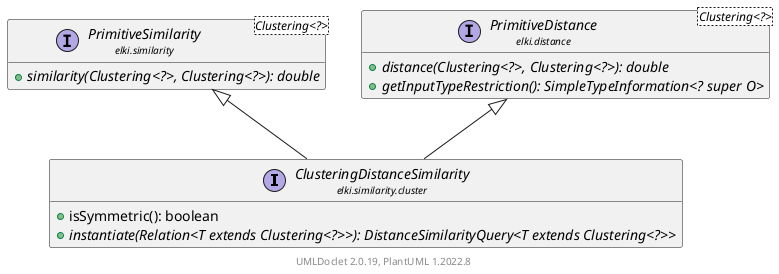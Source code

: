 @startuml
    remove .*\.(Instance|Par|Parameterizer|Factory)$
    set namespaceSeparator none
    hide empty fields
    hide empty methods

    interface "<size:14>ClusteringDistanceSimilarity\n<size:10>elki.similarity.cluster" as elki.similarity.cluster.ClusteringDistanceSimilarity [[ClusteringDistanceSimilarity.html]] {
        +isSymmetric(): boolean
        {abstract} +instantiate(Relation<T extends Clustering<?>>): DistanceSimilarityQuery<T extends Clustering<?>>
    }

    interface "<size:14>PrimitiveSimilarity\n<size:10>elki.similarity" as elki.similarity.PrimitiveSimilarity<Clustering<?>> [[../PrimitiveSimilarity.html]] {
        {abstract} +similarity(Clustering<?>, Clustering<?>): double
    }
    interface "<size:14>PrimitiveDistance\n<size:10>elki.distance" as elki.distance.PrimitiveDistance<Clustering<?>> [[../../distance/PrimitiveDistance.html]] {
        {abstract} +distance(Clustering<?>, Clustering<?>): double
        {abstract} +getInputTypeRestriction(): SimpleTypeInformation<? super O>
    }

    elki.similarity.PrimitiveSimilarity <|-- elki.similarity.cluster.ClusteringDistanceSimilarity
    elki.distance.PrimitiveDistance <|-- elki.similarity.cluster.ClusteringDistanceSimilarity

    center footer UMLDoclet 2.0.19, PlantUML 1.2022.8
@enduml
